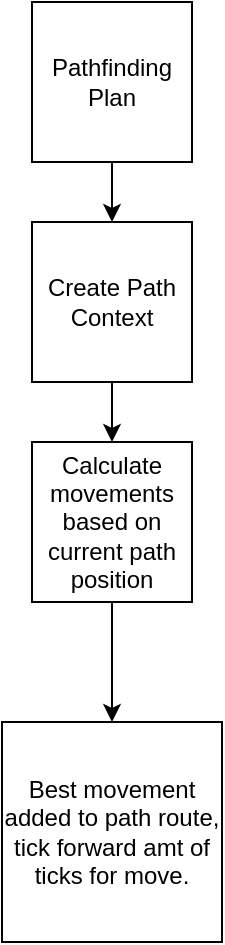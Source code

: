 <mxfile>
    <diagram id="cj9MexHq0MKJlX6hRVAm" name="Page-1">
        <mxGraphModel dx="1074" dy="766" grid="1" gridSize="10" guides="1" tooltips="1" connect="1" arrows="1" fold="1" page="1" pageScale="1" pageWidth="850" pageHeight="1100" math="0" shadow="0">
            <root>
                <mxCell id="0"/>
                <mxCell id="1" parent="0"/>
                <mxCell id="4" style="edgeStyle=none;html=1;" edge="1" parent="1" source="2" target="5">
                    <mxGeometry relative="1" as="geometry">
                        <mxPoint x="380" y="310" as="targetPoint"/>
                    </mxGeometry>
                </mxCell>
                <mxCell id="2" value="Pathfinding Plan" style="whiteSpace=wrap;html=1;aspect=fixed;" vertex="1" parent="1">
                    <mxGeometry x="340" y="160" width="80" height="80" as="geometry"/>
                </mxCell>
                <mxCell id="6" style="edgeStyle=none;html=1;" edge="1" parent="1" source="5" target="7">
                    <mxGeometry relative="1" as="geometry">
                        <mxPoint x="380" y="400" as="targetPoint"/>
                    </mxGeometry>
                </mxCell>
                <mxCell id="5" value="Create Path Context" style="whiteSpace=wrap;html=1;aspect=fixed;" vertex="1" parent="1">
                    <mxGeometry x="340" y="270" width="80" height="80" as="geometry"/>
                </mxCell>
                <mxCell id="10" style="edgeStyle=none;html=1;" edge="1" parent="1" source="7">
                    <mxGeometry relative="1" as="geometry">
                        <mxPoint x="380" y="520" as="targetPoint"/>
                    </mxGeometry>
                </mxCell>
                <mxCell id="7" value="Calculate movements based on current path position" style="whiteSpace=wrap;html=1;aspect=fixed;" vertex="1" parent="1">
                    <mxGeometry x="340" y="380" width="80" height="80" as="geometry"/>
                </mxCell>
                <mxCell id="11" value="Best movement added to path route, tick forward amt of ticks for move." style="whiteSpace=wrap;html=1;aspect=fixed;" vertex="1" parent="1">
                    <mxGeometry x="325" y="520" width="110" height="110" as="geometry"/>
                </mxCell>
            </root>
        </mxGraphModel>
    </diagram>
</mxfile>